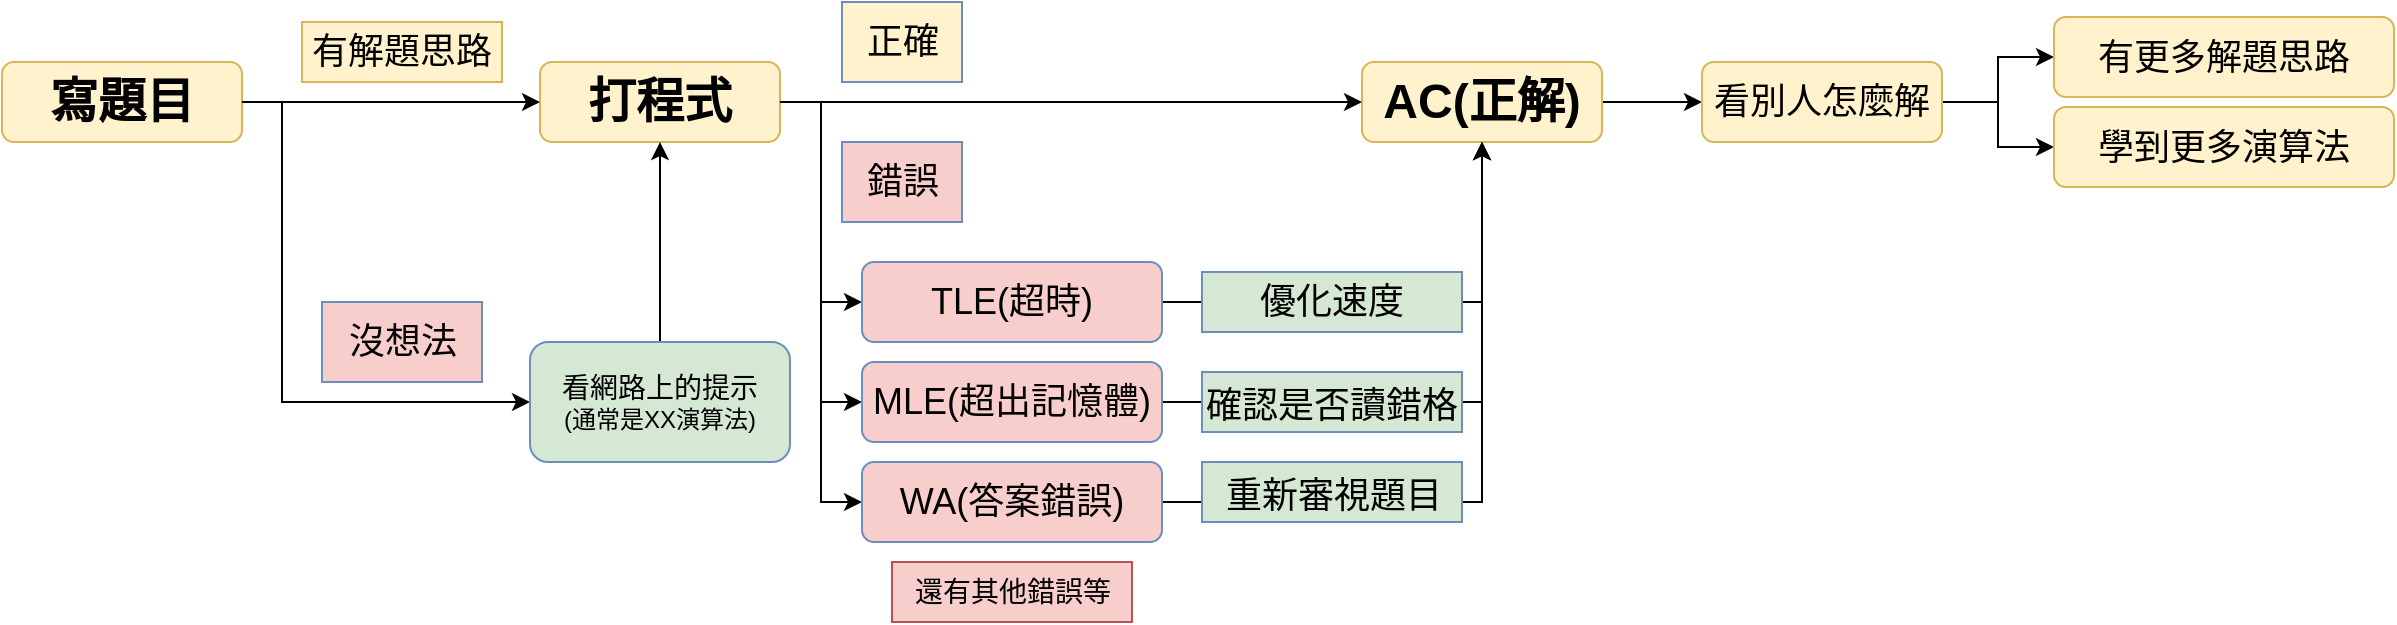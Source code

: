 <mxfile version="24.2.1" type="github">
  <diagram id="C5RBs43oDa-KdzZeNtuy" name="Page-1">
    <mxGraphModel dx="1433" dy="638" grid="1" gridSize="10" guides="1" tooltips="1" connect="1" arrows="1" fold="1" page="1" pageScale="1" pageWidth="827" pageHeight="1169" math="0" shadow="0">
      <root>
        <mxCell id="WIyWlLk6GJQsqaUBKTNV-0" />
        <mxCell id="WIyWlLk6GJQsqaUBKTNV-1" parent="WIyWlLk6GJQsqaUBKTNV-0" />
        <mxCell id="XxHlgfPTAKnLRC4UXlWn-5" style="edgeStyle=orthogonalEdgeStyle;rounded=0;orthogonalLoop=1;jettySize=auto;html=1;exitX=1;exitY=0.5;exitDx=0;exitDy=0;entryX=0;entryY=0.5;entryDx=0;entryDy=0;" edge="1" parent="WIyWlLk6GJQsqaUBKTNV-1" source="WIyWlLk6GJQsqaUBKTNV-3" target="RKyfr51ifwYay8Xh3c_W-4">
          <mxGeometry relative="1" as="geometry">
            <Array as="points">
              <mxPoint x="150" y="130" />
              <mxPoint x="150" y="280" />
            </Array>
          </mxGeometry>
        </mxCell>
        <mxCell id="WIyWlLk6GJQsqaUBKTNV-3" value="&lt;font style=&quot;font-size: 24px;&quot;&gt;&lt;b&gt;寫題目&lt;/b&gt;&lt;/font&gt;" style="rounded=1;whiteSpace=wrap;html=1;fontSize=12;glass=0;strokeWidth=1;shadow=0;fillColor=#fff2cc;strokeColor=#d6b656;" parent="WIyWlLk6GJQsqaUBKTNV-1" vertex="1">
          <mxGeometry x="10" y="110" width="120" height="40" as="geometry" />
        </mxCell>
        <mxCell id="XxHlgfPTAKnLRC4UXlWn-6" style="edgeStyle=orthogonalEdgeStyle;rounded=0;orthogonalLoop=1;jettySize=auto;html=1;exitX=1;exitY=0.5;exitDx=0;exitDy=0;entryX=0;entryY=0.5;entryDx=0;entryDy=0;" edge="1" parent="WIyWlLk6GJQsqaUBKTNV-1" source="RKyfr51ifwYay8Xh3c_W-2" target="y4FVQO3krvTa0PLzqtoc-12">
          <mxGeometry relative="1" as="geometry" />
        </mxCell>
        <mxCell id="XxHlgfPTAKnLRC4UXlWn-17" style="edgeStyle=orthogonalEdgeStyle;rounded=0;orthogonalLoop=1;jettySize=auto;html=1;exitX=1;exitY=0.5;exitDx=0;exitDy=0;entryX=0;entryY=0.5;entryDx=0;entryDy=0;" edge="1" parent="WIyWlLk6GJQsqaUBKTNV-1" source="RKyfr51ifwYay8Xh3c_W-2" target="y4FVQO3krvTa0PLzqtoc-13">
          <mxGeometry relative="1" as="geometry" />
        </mxCell>
        <mxCell id="XxHlgfPTAKnLRC4UXlWn-18" style="edgeStyle=orthogonalEdgeStyle;rounded=0;orthogonalLoop=1;jettySize=auto;html=1;exitX=1;exitY=0.5;exitDx=0;exitDy=0;entryX=0;entryY=0.5;entryDx=0;entryDy=0;" edge="1" parent="WIyWlLk6GJQsqaUBKTNV-1" source="RKyfr51ifwYay8Xh3c_W-2" target="y4FVQO3krvTa0PLzqtoc-14">
          <mxGeometry relative="1" as="geometry" />
        </mxCell>
        <mxCell id="RKyfr51ifwYay8Xh3c_W-2" value="&lt;font style=&quot;font-size: 24px;&quot;&gt;&lt;b&gt;打程式&lt;/b&gt;&lt;/font&gt;" style="rounded=1;whiteSpace=wrap;html=1;fontSize=12;glass=0;strokeWidth=1;shadow=0;fillColor=#fff2cc;strokeColor=#d6b656;" parent="WIyWlLk6GJQsqaUBKTNV-1" vertex="1">
          <mxGeometry x="279" y="110" width="120" height="40" as="geometry" />
        </mxCell>
        <mxCell id="XxHlgfPTAKnLRC4UXlWn-35" style="edgeStyle=orthogonalEdgeStyle;rounded=0;orthogonalLoop=1;jettySize=auto;html=1;exitX=0.5;exitY=0;exitDx=0;exitDy=0;entryX=0.5;entryY=1;entryDx=0;entryDy=0;" edge="1" parent="WIyWlLk6GJQsqaUBKTNV-1" source="RKyfr51ifwYay8Xh3c_W-4" target="RKyfr51ifwYay8Xh3c_W-2">
          <mxGeometry relative="1" as="geometry" />
        </mxCell>
        <mxCell id="RKyfr51ifwYay8Xh3c_W-4" value="&lt;font style=&quot;font-size: 14px;&quot;&gt;看網路上的提示&lt;/font&gt;&lt;div&gt;&lt;font style=&quot;font-size: 12px;&quot;&gt;(通常是XX演算法)&lt;/font&gt;&lt;/div&gt;" style="rounded=1;whiteSpace=wrap;html=1;fontSize=12;glass=0;strokeWidth=1;shadow=0;fillColor=#D5E8D4;strokeColor=#6c8ebf;" parent="WIyWlLk6GJQsqaUBKTNV-1" vertex="1">
          <mxGeometry x="274" y="250" width="130" height="60" as="geometry" />
        </mxCell>
        <mxCell id="y4FVQO3krvTa0PLzqtoc-5" value="&lt;font style=&quot;font-size: 18px;&quot;&gt;沒想法&lt;/font&gt;" style="text;html=1;align=center;verticalAlign=middle;resizable=0;points=[];autosize=1;strokeColor=#6c8ebf;fillColor=#F8CECC;" parent="WIyWlLk6GJQsqaUBKTNV-1" vertex="1">
          <mxGeometry x="170" y="230" width="80" height="40" as="geometry" />
        </mxCell>
        <mxCell id="y4FVQO3krvTa0PLzqtoc-6" value="&lt;font style=&quot;font-size: 18px;&quot;&gt;有解題思路&lt;/font&gt;" style="text;html=1;align=center;verticalAlign=middle;whiteSpace=wrap;rounded=0;fillColor=#fff2cc;strokeColor=#d6b656;" parent="WIyWlLk6GJQsqaUBKTNV-1" vertex="1">
          <mxGeometry x="160" y="90" width="100" height="30" as="geometry" />
        </mxCell>
        <mxCell id="XxHlgfPTAKnLRC4UXlWn-34" style="edgeStyle=orthogonalEdgeStyle;rounded=0;orthogonalLoop=1;jettySize=auto;html=1;exitX=1;exitY=0.5;exitDx=0;exitDy=0;entryX=0;entryY=0.5;entryDx=0;entryDy=0;" edge="1" parent="WIyWlLk6GJQsqaUBKTNV-1" source="y4FVQO3krvTa0PLzqtoc-9" target="y4FVQO3krvTa0PLzqtoc-30">
          <mxGeometry relative="1" as="geometry" />
        </mxCell>
        <mxCell id="y4FVQO3krvTa0PLzqtoc-9" value="&lt;font style=&quot;font-size: 24px;&quot;&gt;&lt;b&gt;AC(正解)&lt;/b&gt;&lt;/font&gt;" style="rounded=1;whiteSpace=wrap;html=1;fontSize=12;glass=0;strokeWidth=1;shadow=0;fillColor=#fff2cc;strokeColor=#d6b656;" parent="WIyWlLk6GJQsqaUBKTNV-1" vertex="1">
          <mxGeometry x="690" y="110" width="120" height="40" as="geometry" />
        </mxCell>
        <mxCell id="XxHlgfPTAKnLRC4UXlWn-13" style="edgeStyle=orthogonalEdgeStyle;rounded=0;orthogonalLoop=1;jettySize=auto;html=1;exitX=1;exitY=0.5;exitDx=0;exitDy=0;entryX=0.5;entryY=1;entryDx=0;entryDy=0;" edge="1" parent="WIyWlLk6GJQsqaUBKTNV-1" source="y4FVQO3krvTa0PLzqtoc-12" target="y4FVQO3krvTa0PLzqtoc-9">
          <mxGeometry relative="1" as="geometry" />
        </mxCell>
        <mxCell id="y4FVQO3krvTa0PLzqtoc-12" value="&lt;font style=&quot;font-size: 18px;&quot;&gt;TLE(超時)&lt;/font&gt;" style="rounded=1;whiteSpace=wrap;html=1;fontSize=12;glass=0;strokeWidth=1;shadow=0;fillColor=#F8CECC;strokeColor=#6c8ebf;" parent="WIyWlLk6GJQsqaUBKTNV-1" vertex="1">
          <mxGeometry x="440" y="210" width="150" height="40" as="geometry" />
        </mxCell>
        <mxCell id="XxHlgfPTAKnLRC4UXlWn-14" style="edgeStyle=orthogonalEdgeStyle;rounded=0;orthogonalLoop=1;jettySize=auto;html=1;exitX=1;exitY=0.5;exitDx=0;exitDy=0;entryX=0.5;entryY=1;entryDx=0;entryDy=0;" edge="1" parent="WIyWlLk6GJQsqaUBKTNV-1" source="y4FVQO3krvTa0PLzqtoc-13" target="y4FVQO3krvTa0PLzqtoc-9">
          <mxGeometry relative="1" as="geometry" />
        </mxCell>
        <mxCell id="y4FVQO3krvTa0PLzqtoc-13" value="&lt;font style=&quot;font-size: 18px;&quot;&gt;MLE(超出記憶體)&lt;/font&gt;" style="rounded=1;whiteSpace=wrap;html=1;fontSize=12;glass=0;strokeWidth=1;shadow=0;fillColor=#F8CECC;strokeColor=#6c8ebf;" parent="WIyWlLk6GJQsqaUBKTNV-1" vertex="1">
          <mxGeometry x="440" y="260" width="150" height="40" as="geometry" />
        </mxCell>
        <mxCell id="XxHlgfPTAKnLRC4UXlWn-15" style="edgeStyle=orthogonalEdgeStyle;rounded=0;orthogonalLoop=1;jettySize=auto;html=1;exitX=1;exitY=0.5;exitDx=0;exitDy=0;entryX=0.5;entryY=1;entryDx=0;entryDy=0;" edge="1" parent="WIyWlLk6GJQsqaUBKTNV-1" source="y4FVQO3krvTa0PLzqtoc-14" target="y4FVQO3krvTa0PLzqtoc-9">
          <mxGeometry relative="1" as="geometry" />
        </mxCell>
        <mxCell id="y4FVQO3krvTa0PLzqtoc-14" value="&lt;font style=&quot;font-size: 18px;&quot;&gt;WA(答案錯誤)&lt;/font&gt;" style="rounded=1;whiteSpace=wrap;html=1;fontSize=12;glass=0;strokeWidth=1;shadow=0;fillColor=#F8CECC;strokeColor=#6c8ebf;" parent="WIyWlLk6GJQsqaUBKTNV-1" vertex="1">
          <mxGeometry x="440" y="310" width="150" height="40" as="geometry" />
        </mxCell>
        <mxCell id="y4FVQO3krvTa0PLzqtoc-26" value="&lt;font style=&quot;font-size: 18px;&quot;&gt;優&lt;/font&gt;&lt;span style=&quot;font-size: 18px; background-color: initial;&quot;&gt;化&lt;/span&gt;&lt;span style=&quot;font-size: 18px; background-color: initial;&quot;&gt;速&lt;/span&gt;&lt;span style=&quot;font-size: 18px; background-color: initial;&quot;&gt;度&lt;/span&gt;" style="text;html=1;align=center;verticalAlign=middle;whiteSpace=wrap;rounded=0;fillColor=#D5E8D4;strokeColor=#6c8ebf;" parent="WIyWlLk6GJQsqaUBKTNV-1" vertex="1">
          <mxGeometry x="610" y="215" width="130" height="30" as="geometry" />
        </mxCell>
        <mxCell id="y4FVQO3krvTa0PLzqtoc-27" value="&lt;div style=&quot;text-align: center;&quot;&gt;&lt;span style=&quot;background-color: initial; font-size: 18px;&quot;&gt;確認是否讀錯格&lt;/span&gt;&lt;/div&gt;" style="text;whiteSpace=wrap;html=1;fillColor=#D5E8D4;strokeColor=#6c8ebf;" parent="WIyWlLk6GJQsqaUBKTNV-1" vertex="1">
          <mxGeometry x="610" y="265" width="130" height="30" as="geometry" />
        </mxCell>
        <mxCell id="y4FVQO3krvTa0PLzqtoc-28" value="&lt;div style=&quot;text-align: center;&quot;&gt;&lt;span style=&quot;background-color: initial; font-size: 18px;&quot;&gt;&amp;nbsp; 重新審視題目&lt;/span&gt;&lt;/div&gt;" style="text;whiteSpace=wrap;html=1;fillColor=#D5E8D4;strokeColor=#6c8ebf;" parent="WIyWlLk6GJQsqaUBKTNV-1" vertex="1">
          <mxGeometry x="610" y="310" width="130" height="30" as="geometry" />
        </mxCell>
        <mxCell id="XxHlgfPTAKnLRC4UXlWn-21" style="edgeStyle=orthogonalEdgeStyle;rounded=0;orthogonalLoop=1;jettySize=auto;html=1;exitX=1;exitY=0.5;exitDx=0;exitDy=0;entryX=0;entryY=0.5;entryDx=0;entryDy=0;" edge="1" parent="WIyWlLk6GJQsqaUBKTNV-1" source="y4FVQO3krvTa0PLzqtoc-30" target="y4FVQO3krvTa0PLzqtoc-36">
          <mxGeometry relative="1" as="geometry" />
        </mxCell>
        <mxCell id="XxHlgfPTAKnLRC4UXlWn-22" style="edgeStyle=orthogonalEdgeStyle;rounded=0;orthogonalLoop=1;jettySize=auto;html=1;exitX=1;exitY=0.5;exitDx=0;exitDy=0;entryX=0;entryY=0.5;entryDx=0;entryDy=0;" edge="1" parent="WIyWlLk6GJQsqaUBKTNV-1" source="y4FVQO3krvTa0PLzqtoc-30" target="y4FVQO3krvTa0PLzqtoc-34">
          <mxGeometry relative="1" as="geometry" />
        </mxCell>
        <mxCell id="y4FVQO3krvTa0PLzqtoc-30" value="&lt;span style=&quot;font-size: 18px;&quot;&gt;看別人怎麼解&lt;/span&gt;" style="rounded=1;whiteSpace=wrap;html=1;fontSize=12;glass=0;strokeWidth=1;shadow=0;fillColor=#fff2cc;strokeColor=#d6b656;" parent="WIyWlLk6GJQsqaUBKTNV-1" vertex="1">
          <mxGeometry x="860" y="110" width="120" height="40" as="geometry" />
        </mxCell>
        <mxCell id="y4FVQO3krvTa0PLzqtoc-34" value="&lt;span style=&quot;font-size: 18px;&quot;&gt;學到更多演算法&lt;/span&gt;" style="rounded=1;whiteSpace=wrap;html=1;fontSize=12;glass=0;strokeWidth=1;shadow=0;fillColor=#fff2cc;strokeColor=#d6b656;" parent="WIyWlLk6GJQsqaUBKTNV-1" vertex="1">
          <mxGeometry x="1036" y="132.5" width="170" height="40" as="geometry" />
        </mxCell>
        <mxCell id="y4FVQO3krvTa0PLzqtoc-36" value="&lt;span style=&quot;font-size: 18px;&quot;&gt;有更多解題思路&lt;/span&gt;" style="rounded=1;whiteSpace=wrap;html=1;fontSize=12;glass=0;strokeWidth=1;shadow=0;fillColor=#fff2cc;strokeColor=#d6b656;" parent="WIyWlLk6GJQsqaUBKTNV-1" vertex="1">
          <mxGeometry x="1036" y="87.5" width="170" height="40" as="geometry" />
        </mxCell>
        <mxCell id="y4FVQO3krvTa0PLzqtoc-41" value="&lt;span style=&quot;font-size: 18px;&quot;&gt;錯誤&lt;/span&gt;" style="text;html=1;align=center;verticalAlign=middle;resizable=0;points=[];autosize=1;strokeColor=#6c8ebf;fillColor=#F8CECC;" parent="WIyWlLk6GJQsqaUBKTNV-1" vertex="1">
          <mxGeometry x="430" y="150" width="60" height="40" as="geometry" />
        </mxCell>
        <mxCell id="y4FVQO3krvTa0PLzqtoc-44" value="&lt;font style=&quot;font-size: 14px;&quot;&gt;還有其他錯誤等&lt;/font&gt;" style="text;html=1;align=center;verticalAlign=middle;resizable=0;points=[];autosize=1;strokeColor=#b85450;fillColor=#f8cecc;" parent="WIyWlLk6GJQsqaUBKTNV-1" vertex="1">
          <mxGeometry x="455" y="360" width="120" height="30" as="geometry" />
        </mxCell>
        <mxCell id="XxHlgfPTAKnLRC4UXlWn-2" value="" style="endArrow=classic;html=1;rounded=0;exitX=1;exitY=0.5;exitDx=0;exitDy=0;entryX=0;entryY=0.5;entryDx=0;entryDy=0;" edge="1" parent="WIyWlLk6GJQsqaUBKTNV-1" source="WIyWlLk6GJQsqaUBKTNV-3" target="RKyfr51ifwYay8Xh3c_W-2">
          <mxGeometry width="50" height="50" relative="1" as="geometry">
            <mxPoint x="150" y="240" as="sourcePoint" />
            <mxPoint x="200" y="190" as="targetPoint" />
          </mxGeometry>
        </mxCell>
        <mxCell id="XxHlgfPTAKnLRC4UXlWn-7" value="" style="endArrow=classic;html=1;rounded=0;exitX=1;exitY=0.5;exitDx=0;exitDy=0;entryX=0;entryY=0.5;entryDx=0;entryDy=0;" edge="1" parent="WIyWlLk6GJQsqaUBKTNV-1" source="RKyfr51ifwYay8Xh3c_W-2" target="y4FVQO3krvTa0PLzqtoc-9">
          <mxGeometry width="50" height="50" relative="1" as="geometry">
            <mxPoint x="750" y="380" as="sourcePoint" />
            <mxPoint x="800" y="330" as="targetPoint" />
          </mxGeometry>
        </mxCell>
        <mxCell id="XxHlgfPTAKnLRC4UXlWn-9" value="&lt;span style=&quot;font-size: 18px;&quot;&gt;正確&lt;/span&gt;" style="text;html=1;align=center;verticalAlign=middle;resizable=0;points=[];autosize=1;strokeColor=#6c8ebf;fillColor=#FFF2CC;" vertex="1" parent="WIyWlLk6GJQsqaUBKTNV-1">
          <mxGeometry x="430" y="80" width="60" height="40" as="geometry" />
        </mxCell>
      </root>
    </mxGraphModel>
  </diagram>
</mxfile>
